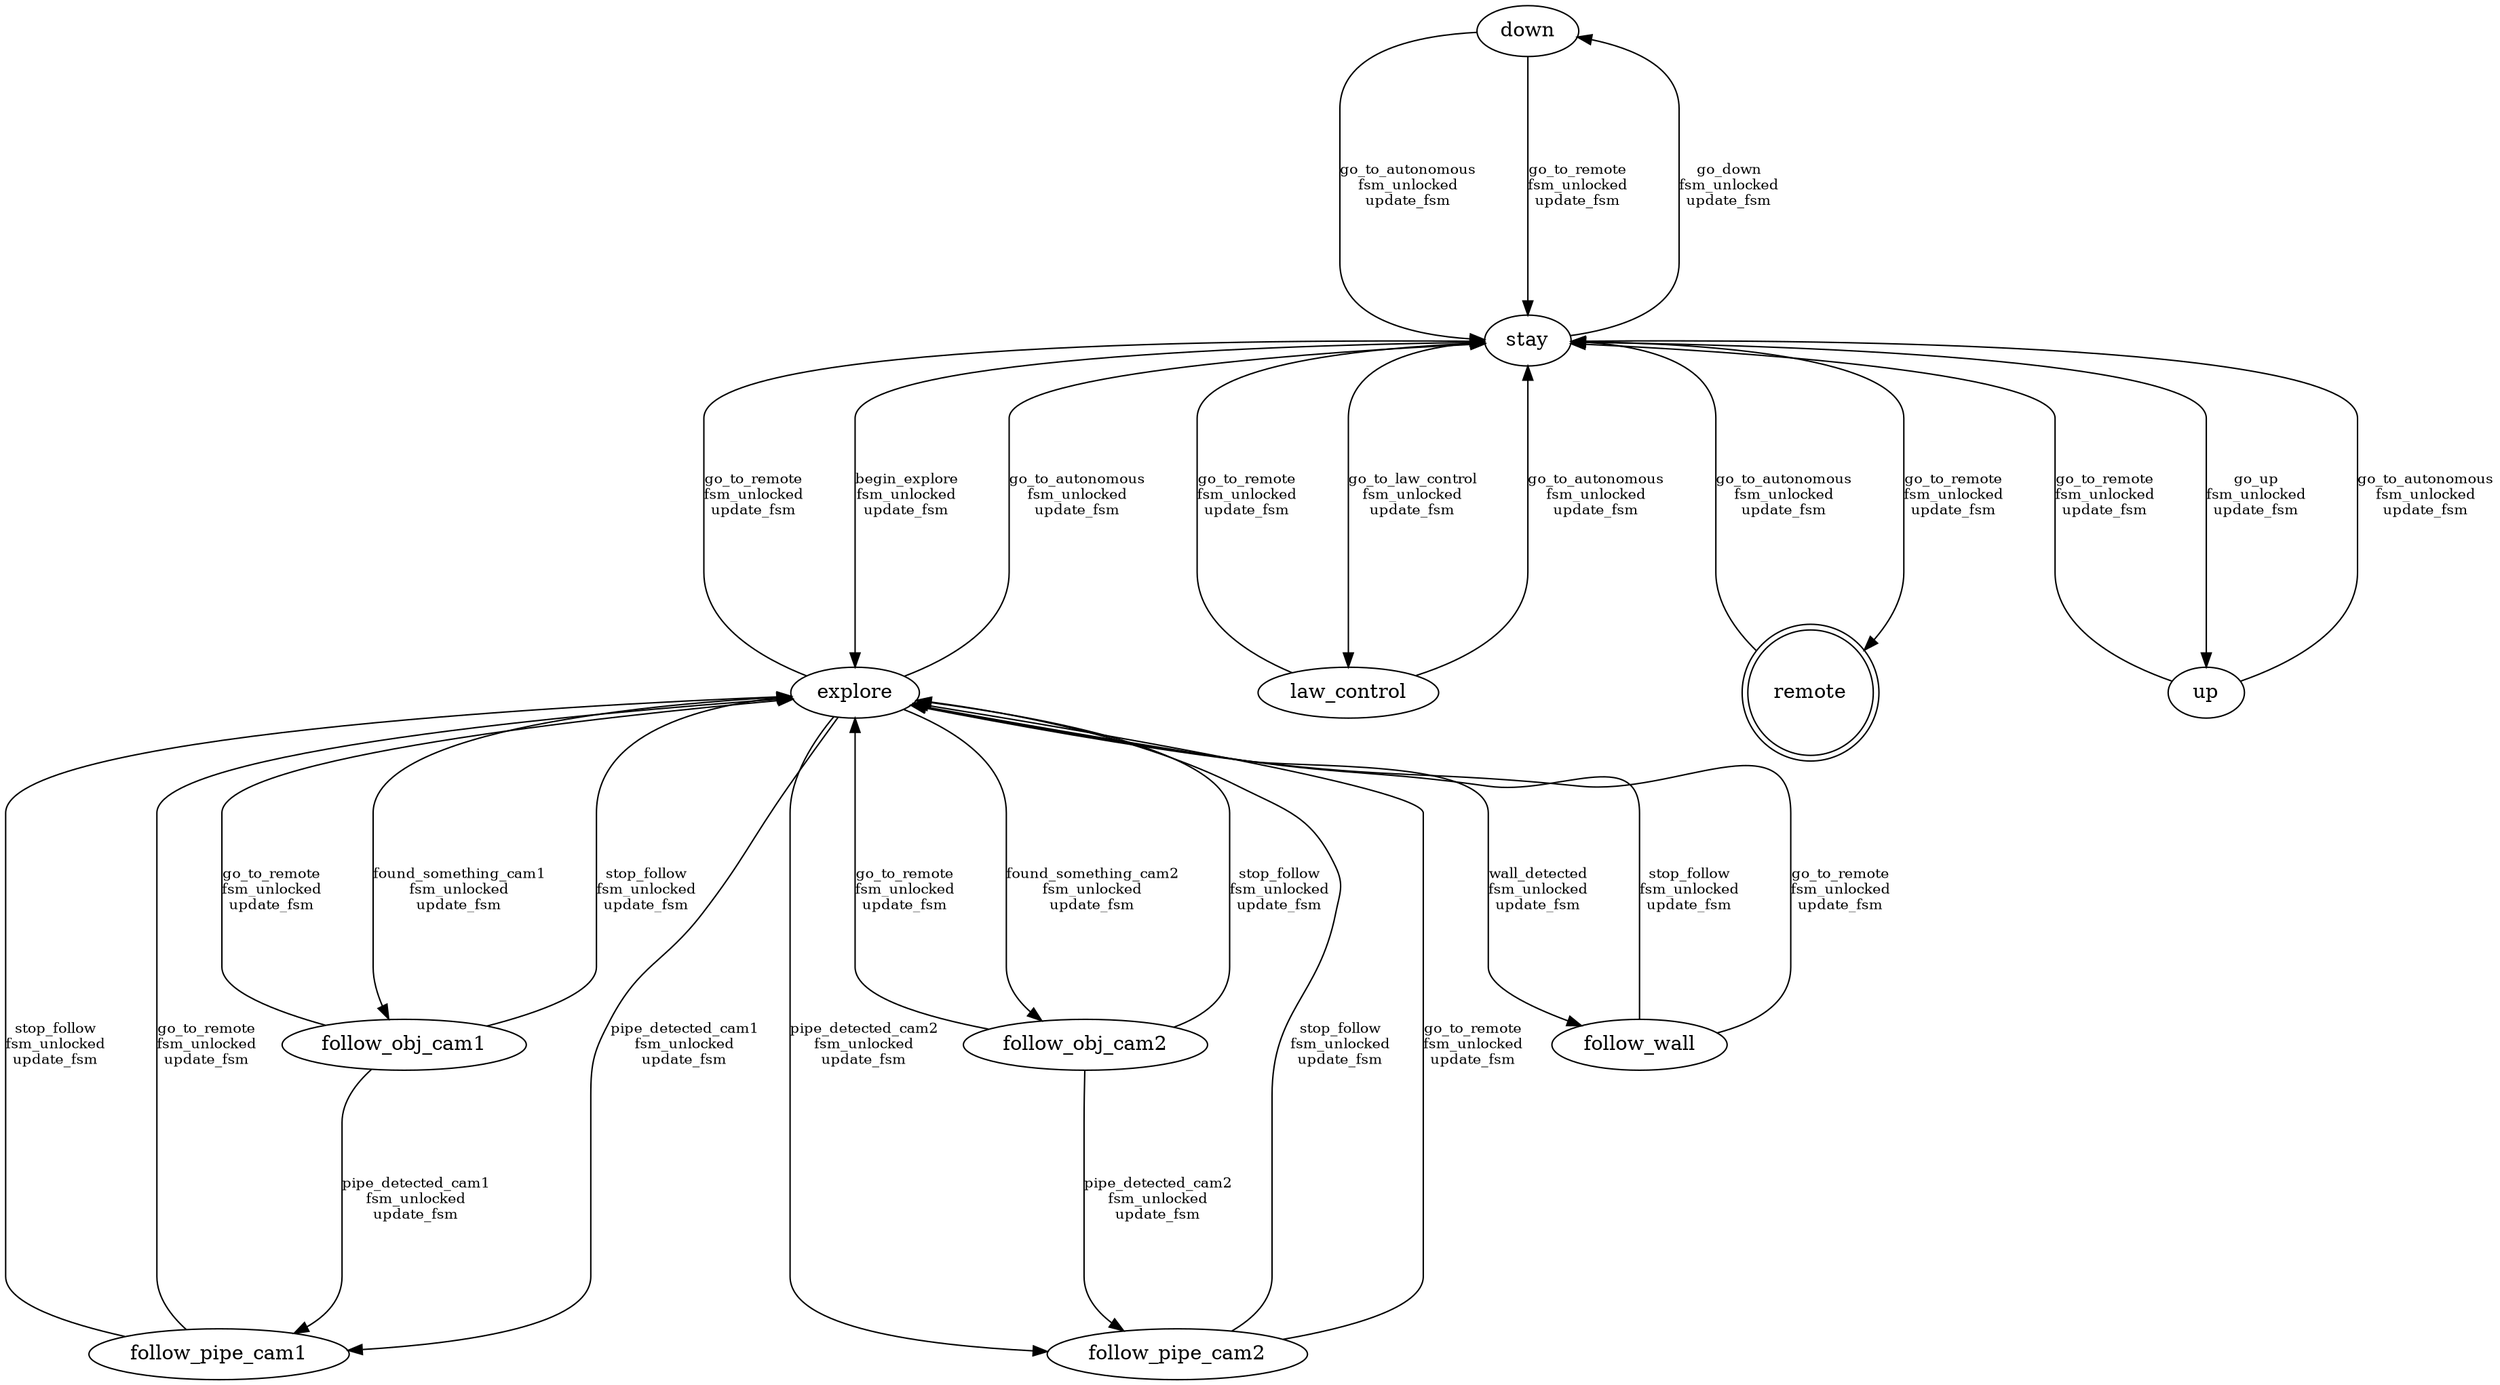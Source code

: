 digraph links {
	edge [fontsize = 10];
	down;
	explore;
	follow_obj_cam1;
	follow_obj_cam2;
	follow_pipe_cam1;
	follow_pipe_cam2;
	follow_wall;
	law_control;
	remote;
	stay;
	up;
	remote[shape=doublecircle];
	down->stay [label = "go_to_autonomous\nfsm_unlocked\nupdate_fsm"] [minlen=4]
	down->stay [label = "go_to_remote\nfsm_unlocked\nupdate_fsm"] [minlen=4]
	explore->stay [label = "go_to_autonomous\nfsm_unlocked\nupdate_fsm"] [minlen=4]
	explore->follow_obj_cam1 [label = "found_something_cam1\nfsm_unlocked\nupdate_fsm"] [minlen=4]
	explore->follow_obj_cam2 [label = "found_something_cam2\nfsm_unlocked\nupdate_fsm"] [minlen=4]
	explore->follow_pipe_cam1 [label = "pipe_detected_cam1\nfsm_unlocked\nupdate_fsm"] [minlen=4]
	explore->follow_pipe_cam2 [label = "pipe_detected_cam2\nfsm_unlocked\nupdate_fsm"] [minlen=4]
	explore->follow_wall [label = "wall_detected\nfsm_unlocked\nupdate_fsm"] [minlen=4]
	explore->stay [label = "go_to_remote\nfsm_unlocked\nupdate_fsm"] [minlen=4]
	follow_obj_cam1->follow_pipe_cam1 [label = "pipe_detected_cam1\nfsm_unlocked\nupdate_fsm"] [minlen=4]
	follow_obj_cam1->explore [label = "stop_follow\nfsm_unlocked\nupdate_fsm"] [minlen=4]
	follow_obj_cam1->explore [label = "go_to_remote\nfsm_unlocked\nupdate_fsm"] [minlen=4]
	follow_obj_cam2->follow_pipe_cam2 [label = "pipe_detected_cam2\nfsm_unlocked\nupdate_fsm"] [minlen=4]
	follow_obj_cam2->explore [label = "stop_follow\nfsm_unlocked\nupdate_fsm"] [minlen=4]
	follow_obj_cam2->explore [label = "go_to_remote\nfsm_unlocked\nupdate_fsm"] [minlen=4]
	follow_pipe_cam1->explore [label = "stop_follow\nfsm_unlocked\nupdate_fsm"] [minlen=4]
	follow_pipe_cam1->explore [label = "go_to_remote\nfsm_unlocked\nupdate_fsm"] [minlen=4]
	follow_pipe_cam2->explore [label = "stop_follow\nfsm_unlocked\nupdate_fsm"] [minlen=4]
	follow_pipe_cam2->explore [label = "go_to_remote\nfsm_unlocked\nupdate_fsm"] [minlen=4]
	follow_wall->explore [label = "stop_follow\nfsm_unlocked\nupdate_fsm"] [minlen=4]
	follow_wall->explore [label = "go_to_remote\nfsm_unlocked\nupdate_fsm"] [minlen=4]
	law_control->stay [label = "go_to_autonomous\nfsm_unlocked\nupdate_fsm"] [minlen=4]
	law_control->stay [label = "go_to_remote\nfsm_unlocked\nupdate_fsm"] [minlen=4]
	remote->stay [label = "go_to_autonomous\nfsm_unlocked\nupdate_fsm"] [minlen=4]
	stay->down [label = "go_down\nfsm_unlocked\nupdate_fsm"] [minlen=4]
	stay->up [label = "go_up\nfsm_unlocked\nupdate_fsm"] [minlen=4]
	stay->law_control [label = "go_to_law_control\nfsm_unlocked\nupdate_fsm"] [minlen=4]
	stay->explore [label = "begin_explore\nfsm_unlocked\nupdate_fsm"] [minlen=4]
	stay->remote [label = "go_to_remote\nfsm_unlocked\nupdate_fsm"] [minlen=4]
	up->stay [label = "go_to_autonomous\nfsm_unlocked\nupdate_fsm"] [minlen=4]
	up->stay [label = "go_to_remote\nfsm_unlocked\nupdate_fsm"] [minlen=4]
}